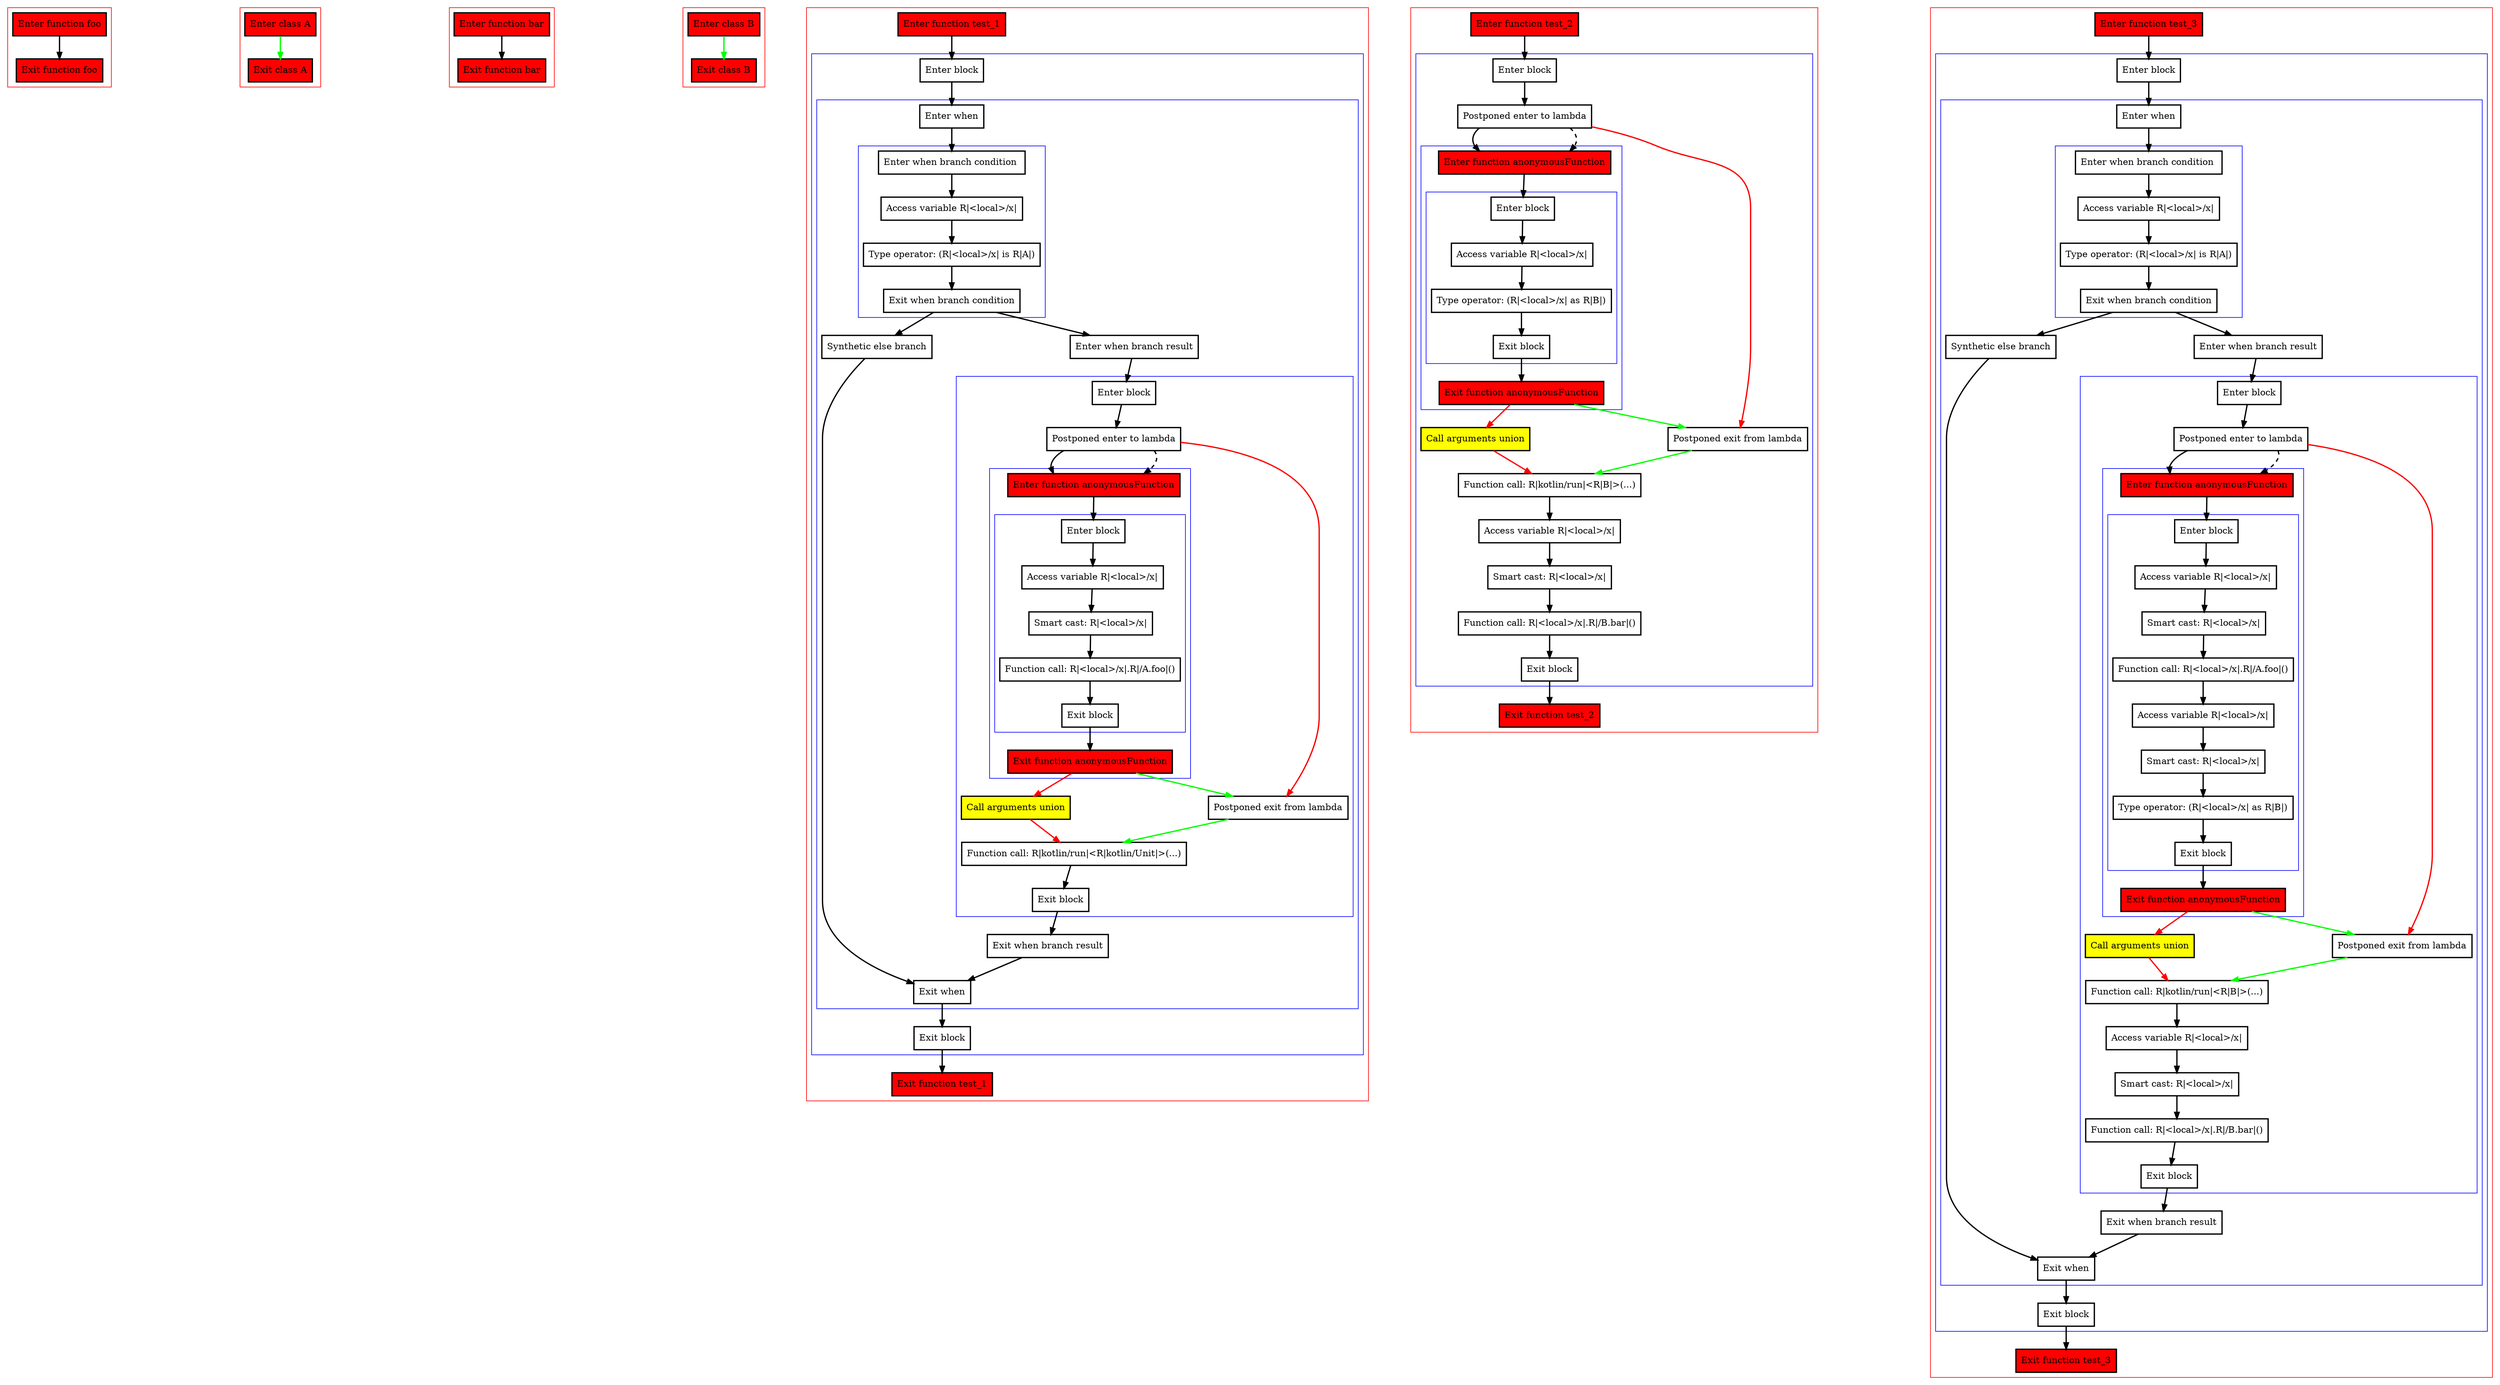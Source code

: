 digraph inPlaceLambdas_kt {
    graph [nodesep=3]
    node [shape=box penwidth=2]
    edge [penwidth=2]

    subgraph cluster_0 {
        color=red
        0 [label="Enter function foo" style="filled" fillcolor=red];
        1 [label="Exit function foo" style="filled" fillcolor=red];
    }
    0 -> {1};

    subgraph cluster_1 {
        color=red
        2 [label="Enter class A" style="filled" fillcolor=red];
        3 [label="Exit class A" style="filled" fillcolor=red];
    }
    2 -> {3} [color=green];

    subgraph cluster_2 {
        color=red
        4 [label="Enter function bar" style="filled" fillcolor=red];
        5 [label="Exit function bar" style="filled" fillcolor=red];
    }
    4 -> {5};

    subgraph cluster_3 {
        color=red
        6 [label="Enter class B" style="filled" fillcolor=red];
        7 [label="Exit class B" style="filled" fillcolor=red];
    }
    6 -> {7} [color=green];

    subgraph cluster_4 {
        color=red
        8 [label="Enter function test_1" style="filled" fillcolor=red];
        subgraph cluster_5 {
            color=blue
            9 [label="Enter block"];
            subgraph cluster_6 {
                color=blue
                10 [label="Enter when"];
                subgraph cluster_7 {
                    color=blue
                    11 [label="Enter when branch condition "];
                    12 [label="Access variable R|<local>/x|"];
                    13 [label="Type operator: (R|<local>/x| is R|A|)"];
                    14 [label="Exit when branch condition"];
                }
                15 [label="Synthetic else branch"];
                16 [label="Enter when branch result"];
                subgraph cluster_8 {
                    color=blue
                    17 [label="Enter block"];
                    18 [label="Postponed enter to lambda"];
                    subgraph cluster_9 {
                        color=blue
                        27 [label="Enter function anonymousFunction" style="filled" fillcolor=red];
                        subgraph cluster_10 {
                            color=blue
                            28 [label="Enter block"];
                            29 [label="Access variable R|<local>/x|"];
                            30 [label="Smart cast: R|<local>/x|"];
                            31 [label="Function call: R|<local>/x|.R|/A.foo|()"];
                            32 [label="Exit block"];
                        }
                        33 [label="Exit function anonymousFunction" style="filled" fillcolor=red];
                    }
                    19 [label="Call arguments union" style="filled" fillcolor=yellow];
                    20 [label="Postponed exit from lambda"];
                    21 [label="Function call: R|kotlin/run|<R|kotlin/Unit|>(...)"];
                    22 [label="Exit block"];
                }
                23 [label="Exit when branch result"];
                24 [label="Exit when"];
            }
            25 [label="Exit block"];
        }
        26 [label="Exit function test_1" style="filled" fillcolor=red];
    }
    8 -> {9};
    9 -> {10};
    10 -> {11};
    11 -> {12};
    12 -> {13};
    13 -> {14};
    14 -> {16 15};
    15 -> {24};
    16 -> {17};
    17 -> {18};
    18 -> {27};
    18 -> {20} [color=red];
    18 -> {27} [style=dashed];
    19 -> {21} [color=red];
    20 -> {21} [color=green];
    21 -> {22};
    22 -> {23};
    23 -> {24};
    24 -> {25};
    25 -> {26};
    27 -> {28};
    28 -> {29};
    29 -> {30};
    30 -> {31};
    31 -> {32};
    32 -> {33};
    33 -> {19} [color=red];
    33 -> {20} [color=green];

    subgraph cluster_11 {
        color=red
        34 [label="Enter function test_2" style="filled" fillcolor=red];
        subgraph cluster_12 {
            color=blue
            35 [label="Enter block"];
            36 [label="Postponed enter to lambda"];
            subgraph cluster_13 {
                color=blue
                45 [label="Enter function anonymousFunction" style="filled" fillcolor=red];
                subgraph cluster_14 {
                    color=blue
                    46 [label="Enter block"];
                    47 [label="Access variable R|<local>/x|"];
                    48 [label="Type operator: (R|<local>/x| as R|B|)"];
                    49 [label="Exit block"];
                }
                50 [label="Exit function anonymousFunction" style="filled" fillcolor=red];
            }
            37 [label="Call arguments union" style="filled" fillcolor=yellow];
            38 [label="Postponed exit from lambda"];
            39 [label="Function call: R|kotlin/run|<R|B|>(...)"];
            40 [label="Access variable R|<local>/x|"];
            41 [label="Smart cast: R|<local>/x|"];
            42 [label="Function call: R|<local>/x|.R|/B.bar|()"];
            43 [label="Exit block"];
        }
        44 [label="Exit function test_2" style="filled" fillcolor=red];
    }
    34 -> {35};
    35 -> {36};
    36 -> {45};
    36 -> {38} [color=red];
    36 -> {45} [style=dashed];
    37 -> {39} [color=red];
    38 -> {39} [color=green];
    39 -> {40};
    40 -> {41};
    41 -> {42};
    42 -> {43};
    43 -> {44};
    45 -> {46};
    46 -> {47};
    47 -> {48};
    48 -> {49};
    49 -> {50};
    50 -> {37} [color=red];
    50 -> {38} [color=green];

    subgraph cluster_15 {
        color=red
        51 [label="Enter function test_3" style="filled" fillcolor=red];
        subgraph cluster_16 {
            color=blue
            52 [label="Enter block"];
            subgraph cluster_17 {
                color=blue
                53 [label="Enter when"];
                subgraph cluster_18 {
                    color=blue
                    54 [label="Enter when branch condition "];
                    55 [label="Access variable R|<local>/x|"];
                    56 [label="Type operator: (R|<local>/x| is R|A|)"];
                    57 [label="Exit when branch condition"];
                }
                58 [label="Synthetic else branch"];
                59 [label="Enter when branch result"];
                subgraph cluster_19 {
                    color=blue
                    60 [label="Enter block"];
                    61 [label="Postponed enter to lambda"];
                    subgraph cluster_20 {
                        color=blue
                        73 [label="Enter function anonymousFunction" style="filled" fillcolor=red];
                        subgraph cluster_21 {
                            color=blue
                            74 [label="Enter block"];
                            75 [label="Access variable R|<local>/x|"];
                            76 [label="Smart cast: R|<local>/x|"];
                            77 [label="Function call: R|<local>/x|.R|/A.foo|()"];
                            78 [label="Access variable R|<local>/x|"];
                            79 [label="Smart cast: R|<local>/x|"];
                            80 [label="Type operator: (R|<local>/x| as R|B|)"];
                            81 [label="Exit block"];
                        }
                        82 [label="Exit function anonymousFunction" style="filled" fillcolor=red];
                    }
                    62 [label="Call arguments union" style="filled" fillcolor=yellow];
                    63 [label="Postponed exit from lambda"];
                    64 [label="Function call: R|kotlin/run|<R|B|>(...)"];
                    65 [label="Access variable R|<local>/x|"];
                    66 [label="Smart cast: R|<local>/x|"];
                    67 [label="Function call: R|<local>/x|.R|/B.bar|()"];
                    68 [label="Exit block"];
                }
                69 [label="Exit when branch result"];
                70 [label="Exit when"];
            }
            71 [label="Exit block"];
        }
        72 [label="Exit function test_3" style="filled" fillcolor=red];
    }
    51 -> {52};
    52 -> {53};
    53 -> {54};
    54 -> {55};
    55 -> {56};
    56 -> {57};
    57 -> {59 58};
    58 -> {70};
    59 -> {60};
    60 -> {61};
    61 -> {73};
    61 -> {63} [color=red];
    61 -> {73} [style=dashed];
    62 -> {64} [color=red];
    63 -> {64} [color=green];
    64 -> {65};
    65 -> {66};
    66 -> {67};
    67 -> {68};
    68 -> {69};
    69 -> {70};
    70 -> {71};
    71 -> {72};
    73 -> {74};
    74 -> {75};
    75 -> {76};
    76 -> {77};
    77 -> {78};
    78 -> {79};
    79 -> {80};
    80 -> {81};
    81 -> {82};
    82 -> {62} [color=red];
    82 -> {63} [color=green];

}
